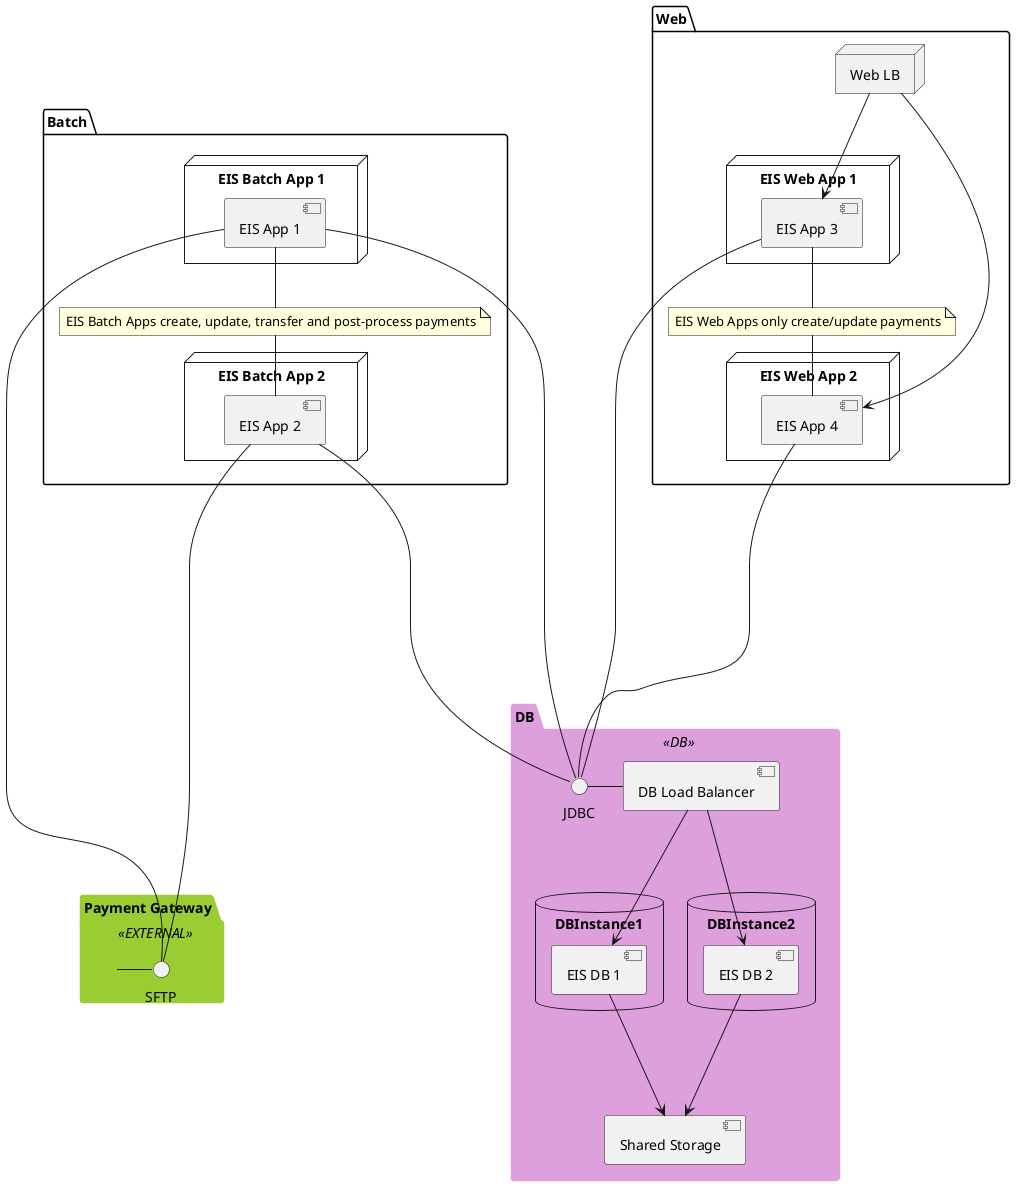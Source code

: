 @startuml



skinparam  package {

	BackgroundColor<<EXTERNAL>> YellowGreen
	BorderColor<< EXTERNAL >> YellowGreen
	BackgroundColor<<DB>> plum
    BorderColor<<DB>> plum

}



package "Payment Gateway"<< EXTERNAL >> {
SFTP - [Payment Gateway]
}


package "Web"{

node "Web LB"

node "EIS Web App 1" {
[EIS App 3]
}

node "EIS Web App 2" {
[EIS App 4]
}

(Web LB) --> (EIS App 3)
(Web LB) --> (EIS App 4)

note "EIS Web Apps only create/update payments" as N1

(EIS App 3) -- N1
N1 -- (EIS App 4)
}

package "Batch" {

node "EIS Batch App 1" {
[EIS App 1]
}

node "EIS Batch App 2" {
[EIS App 2]
}

note "EIS Batch Apps create, update, transfer and post-process payments" as N2

(EIS App 1) -- N2
N2 -- (EIS App 2)
}


package "DB"<<DB>> {

[DB Load Balancer]

database DBInstance1 {
[EIS DB 1]
}

database DBInstance2  {
[EIS DB 2]
}

[DB Load Balancer] ---> [EIS DB 1]
[DB Load Balancer] ---> [EIS DB 2]

[Shared Storage]

[EIS DB 1] ---> [Shared Storage]
[EIS DB 2] ---> [Shared Storage]

JDBC - [DB Load Balancer]

}
[EIS App 1] ------ JDBC
[EIS App 2] ------ JDBC
[EIS App 3] ------ JDBC
[EIS App 4] ------ JDBC
[EIS App 1] -------- SFTP
[EIS App 2] -------- SFTP





@enduml